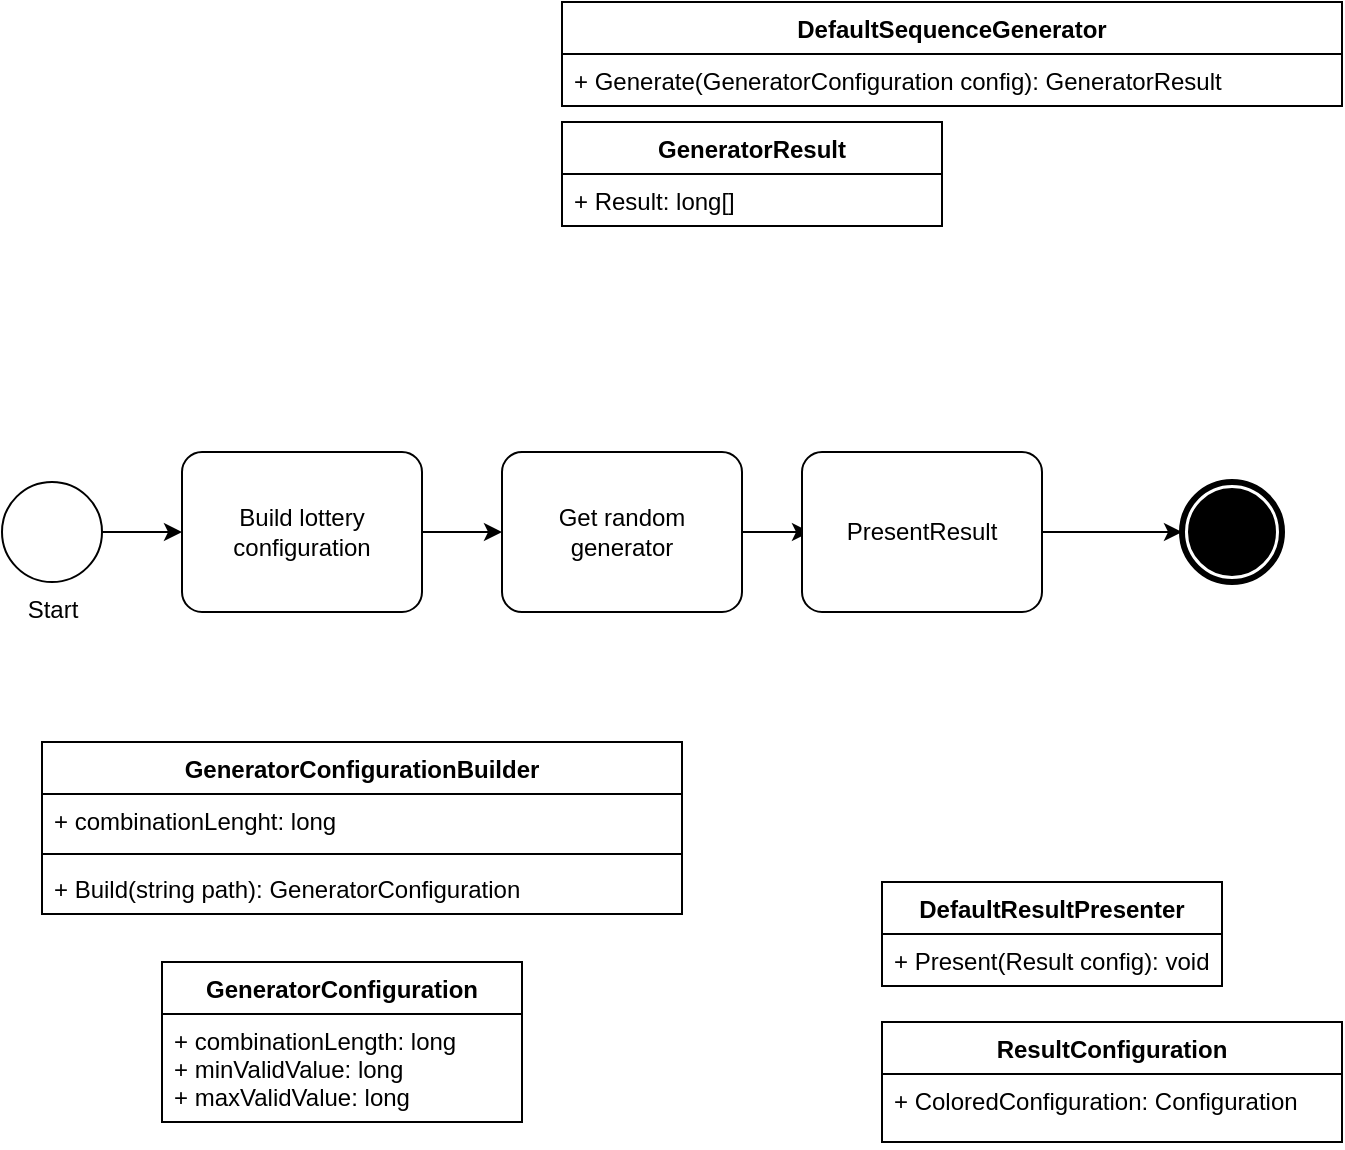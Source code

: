 <mxfile version="14.7.7" type="device"><diagram id="A6M9iQib7vN8Re1y48Zs" name="Page-1"><mxGraphModel dx="1673" dy="971" grid="1" gridSize="10" guides="1" tooltips="1" connect="1" arrows="1" fold="1" page="1" pageScale="1" pageWidth="827" pageHeight="1169" math="0" shadow="0"><root><mxCell id="0"/><mxCell id="1" parent="0"/><mxCell id="pfDJh73boSIzf94O_klM-3" value="" style="edgeStyle=orthogonalEdgeStyle;rounded=0;orthogonalLoop=1;jettySize=auto;html=1;" edge="1" parent="1" source="pfDJh73boSIzf94O_klM-1" target="pfDJh73boSIzf94O_klM-2"><mxGeometry relative="1" as="geometry"/></mxCell><mxCell id="pfDJh73boSIzf94O_klM-1" value="Start" style="points=[[0.145,0.145,0],[0.5,0,0],[0.855,0.145,0],[1,0.5,0],[0.855,0.855,0],[0.5,1,0],[0.145,0.855,0],[0,0.5,0]];shape=mxgraph.bpmn.event;html=1;verticalLabelPosition=bottom;labelBackgroundColor=#ffffff;verticalAlign=top;align=center;perimeter=ellipsePerimeter;outlineConnect=0;aspect=fixed;outline=standard;symbol=general;" vertex="1" parent="1"><mxGeometry x="10" y="340" width="50" height="50" as="geometry"/></mxCell><mxCell id="pfDJh73boSIzf94O_klM-42" style="edgeStyle=orthogonalEdgeStyle;rounded=0;orthogonalLoop=1;jettySize=auto;html=1;entryX=0;entryY=0.5;entryDx=0;entryDy=0;entryPerimeter=0;" edge="1" parent="1" source="pfDJh73boSIzf94O_klM-2" target="pfDJh73boSIzf94O_klM-4"><mxGeometry relative="1" as="geometry"/></mxCell><mxCell id="pfDJh73boSIzf94O_klM-2" value="Build lottery configuration" style="points=[[0.25,0,0],[0.5,0,0],[0.75,0,0],[1,0.25,0],[1,0.5,0],[1,0.75,0],[0.75,1,0],[0.5,1,0],[0.25,1,0],[0,0.75,0],[0,0.5,0],[0,0.25,0]];shape=mxgraph.bpmn.task;whiteSpace=wrap;rectStyle=rounded;size=10;taskMarker=abstract;" vertex="1" parent="1"><mxGeometry x="100" y="325" width="120" height="80" as="geometry"/></mxCell><mxCell id="pfDJh73boSIzf94O_klM-7" style="edgeStyle=orthogonalEdgeStyle;rounded=0;orthogonalLoop=1;jettySize=auto;html=1;" edge="1" parent="1" source="pfDJh73boSIzf94O_klM-4"><mxGeometry relative="1" as="geometry"><mxPoint x="414" y="365" as="targetPoint"/></mxGeometry></mxCell><mxCell id="pfDJh73boSIzf94O_klM-4" value="Get random generator" style="points=[[0.25,0,0],[0.5,0,0],[0.75,0,0],[1,0.25,0],[1,0.5,0],[1,0.75,0],[0.75,1,0],[0.5,1,0],[0.25,1,0],[0,0.75,0],[0,0.5,0],[0,0.25,0]];shape=mxgraph.bpmn.task;whiteSpace=wrap;rectStyle=rounded;size=10;taskMarker=abstract;" vertex="1" parent="1"><mxGeometry x="260" y="325" width="120" height="80" as="geometry"/></mxCell><mxCell id="pfDJh73boSIzf94O_klM-11" style="edgeStyle=orthogonalEdgeStyle;rounded=0;orthogonalLoop=1;jettySize=auto;html=1;" edge="1" parent="1" source="pfDJh73boSIzf94O_klM-8" target="pfDJh73boSIzf94O_klM-10"><mxGeometry relative="1" as="geometry"/></mxCell><mxCell id="pfDJh73boSIzf94O_klM-8" value="PresentResult" style="points=[[0.25,0,0],[0.5,0,0],[0.75,0,0],[1,0.25,0],[1,0.5,0],[1,0.75,0],[0.75,1,0],[0.5,1,0],[0.25,1,0],[0,0.75,0],[0,0.5,0],[0,0.25,0]];shape=mxgraph.bpmn.task;whiteSpace=wrap;rectStyle=rounded;size=10;taskMarker=abstract;" vertex="1" parent="1"><mxGeometry x="410" y="325" width="120" height="80" as="geometry"/></mxCell><mxCell id="pfDJh73boSIzf94O_klM-10" value="" style="points=[[0.145,0.145,0],[0.5,0,0],[0.855,0.145,0],[1,0.5,0],[0.855,0.855,0],[0.5,1,0],[0.145,0.855,0],[0,0.5,0]];shape=mxgraph.bpmn.event;html=1;verticalLabelPosition=bottom;labelBackgroundColor=#ffffff;verticalAlign=top;align=center;perimeter=ellipsePerimeter;outlineConnect=0;aspect=fixed;outline=end;symbol=terminate;" vertex="1" parent="1"><mxGeometry x="600" y="340" width="50" height="50" as="geometry"/></mxCell><mxCell id="pfDJh73boSIzf94O_klM-12" value="GeneratorConfigurationBuilder" style="swimlane;fontStyle=1;align=center;verticalAlign=top;childLayout=stackLayout;horizontal=1;startSize=26;horizontalStack=0;resizeParent=1;resizeParentMax=0;resizeLast=0;collapsible=1;marginBottom=0;" vertex="1" parent="1"><mxGeometry x="30" y="470" width="320" height="86" as="geometry"/></mxCell><mxCell id="pfDJh73boSIzf94O_klM-13" value="+ combinationLenght: long" style="text;strokeColor=none;fillColor=none;align=left;verticalAlign=top;spacingLeft=4;spacingRight=4;overflow=hidden;rotatable=0;points=[[0,0.5],[1,0.5]];portConstraint=eastwest;" vertex="1" parent="pfDJh73boSIzf94O_klM-12"><mxGeometry y="26" width="320" height="26" as="geometry"/></mxCell><mxCell id="pfDJh73boSIzf94O_klM-14" value="" style="line;strokeWidth=1;fillColor=none;align=left;verticalAlign=middle;spacingTop=-1;spacingLeft=3;spacingRight=3;rotatable=0;labelPosition=right;points=[];portConstraint=eastwest;" vertex="1" parent="pfDJh73boSIzf94O_klM-12"><mxGeometry y="52" width="320" height="8" as="geometry"/></mxCell><mxCell id="pfDJh73boSIzf94O_klM-15" value="+ Build(string path): GeneratorConfiguration" style="text;strokeColor=none;fillColor=none;align=left;verticalAlign=top;spacingLeft=4;spacingRight=4;overflow=hidden;rotatable=0;points=[[0,0.5],[1,0.5]];portConstraint=eastwest;" vertex="1" parent="pfDJh73boSIzf94O_klM-12"><mxGeometry y="60" width="320" height="26" as="geometry"/></mxCell><mxCell id="pfDJh73boSIzf94O_klM-18" value="GeneratorConfiguration" style="swimlane;fontStyle=1;align=center;verticalAlign=top;childLayout=stackLayout;horizontal=1;startSize=26;horizontalStack=0;resizeParent=1;resizeParentMax=0;resizeLast=0;collapsible=1;marginBottom=0;" vertex="1" parent="1"><mxGeometry x="90" y="580" width="180" height="80" as="geometry"/></mxCell><mxCell id="pfDJh73boSIzf94O_klM-19" value="+ combinationLength: long&#10;+ minValidValue: long&#10;+ maxValidValue: long" style="text;strokeColor=none;fillColor=none;align=left;verticalAlign=top;spacingLeft=4;spacingRight=4;overflow=hidden;rotatable=0;points=[[0,0.5],[1,0.5]];portConstraint=eastwest;" vertex="1" parent="pfDJh73boSIzf94O_klM-18"><mxGeometry y="26" width="180" height="54" as="geometry"/></mxCell><mxCell id="pfDJh73boSIzf94O_klM-27" value="DefaultSequenceGenerator&#10;" style="swimlane;fontStyle=1;align=center;verticalAlign=top;childLayout=stackLayout;horizontal=1;startSize=26;horizontalStack=0;resizeParent=1;resizeParentMax=0;resizeLast=0;collapsible=1;marginBottom=0;" vertex="1" parent="1"><mxGeometry x="290" y="100" width="390" height="52" as="geometry"/></mxCell><mxCell id="pfDJh73boSIzf94O_klM-30" value="+ Generate(GeneratorConfiguration config): GeneratorResult" style="text;strokeColor=none;fillColor=none;align=left;verticalAlign=top;spacingLeft=4;spacingRight=4;overflow=hidden;rotatable=0;points=[[0,0.5],[1,0.5]];portConstraint=eastwest;" vertex="1" parent="pfDJh73boSIzf94O_klM-27"><mxGeometry y="26" width="390" height="26" as="geometry"/></mxCell><mxCell id="pfDJh73boSIzf94O_klM-32" value="GeneratorResult" style="swimlane;fontStyle=1;align=center;verticalAlign=top;childLayout=stackLayout;horizontal=1;startSize=26;horizontalStack=0;resizeParent=1;resizeParentMax=0;resizeLast=0;collapsible=1;marginBottom=0;" vertex="1" parent="1"><mxGeometry x="290" y="160" width="190" height="52" as="geometry"/></mxCell><mxCell id="pfDJh73boSIzf94O_klM-33" value="+ Result: long[]" style="text;strokeColor=none;fillColor=none;align=left;verticalAlign=top;spacingLeft=4;spacingRight=4;overflow=hidden;rotatable=0;points=[[0,0.5],[1,0.5]];portConstraint=eastwest;" vertex="1" parent="pfDJh73boSIzf94O_klM-32"><mxGeometry y="26" width="190" height="26" as="geometry"/></mxCell><mxCell id="pfDJh73boSIzf94O_klM-40" value="DefaultResultPresenter&#10;" style="swimlane;fontStyle=1;align=center;verticalAlign=top;childLayout=stackLayout;horizontal=1;startSize=26;horizontalStack=0;resizeParent=1;resizeParentMax=0;resizeLast=0;collapsible=1;marginBottom=0;" vertex="1" parent="1"><mxGeometry x="450" y="540" width="170" height="52" as="geometry"/></mxCell><mxCell id="pfDJh73boSIzf94O_klM-41" value="+ Present(Result config): void" style="text;strokeColor=none;fillColor=none;align=left;verticalAlign=top;spacingLeft=4;spacingRight=4;overflow=hidden;rotatable=0;points=[[0,0.5],[1,0.5]];portConstraint=eastwest;" vertex="1" parent="pfDJh73boSIzf94O_klM-40"><mxGeometry y="26" width="170" height="26" as="geometry"/></mxCell><mxCell id="pfDJh73boSIzf94O_klM-43" value="ResultConfiguration" style="swimlane;fontStyle=1;align=center;verticalAlign=top;childLayout=stackLayout;horizontal=1;startSize=26;horizontalStack=0;resizeParent=1;resizeParentMax=0;resizeLast=0;collapsible=1;marginBottom=0;" vertex="1" parent="1"><mxGeometry x="450" y="610" width="230" height="60" as="geometry"/></mxCell><mxCell id="pfDJh73boSIzf94O_klM-44" value="+ ColoredConfiguration: Configuration" style="text;strokeColor=none;fillColor=none;align=left;verticalAlign=top;spacingLeft=4;spacingRight=4;overflow=hidden;rotatable=0;points=[[0,0.5],[1,0.5]];portConstraint=eastwest;" vertex="1" parent="pfDJh73boSIzf94O_klM-43"><mxGeometry y="26" width="230" height="34" as="geometry"/></mxCell></root></mxGraphModel></diagram></mxfile>